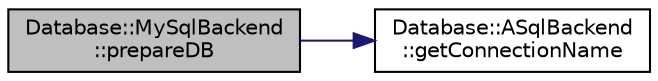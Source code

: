 digraph "Database::MySqlBackend::prepareDB"
{
 // LATEX_PDF_SIZE
  edge [fontname="Helvetica",fontsize="10",labelfontname="Helvetica",labelfontsize="10"];
  node [fontname="Helvetica",fontsize="10",shape=record];
  rankdir="LR";
  Node1 [label="Database::MySqlBackend\l::prepareDB",height=0.2,width=0.4,color="black", fillcolor="grey75", style="filled", fontcolor="black",tooltip="database preparation"];
  Node1 -> Node2 [color="midnightblue",fontsize="10",style="solid",fontname="Helvetica"];
  Node2 [label="Database::ASqlBackend\l::getConnectionName",height=0.2,width=0.4,color="black", fillcolor="white", style="filled",URL="$class_database_1_1_a_sql_backend.html#adebbe919f39aef77476b451f6f7d66ed",tooltip="Get connection name."];
}
